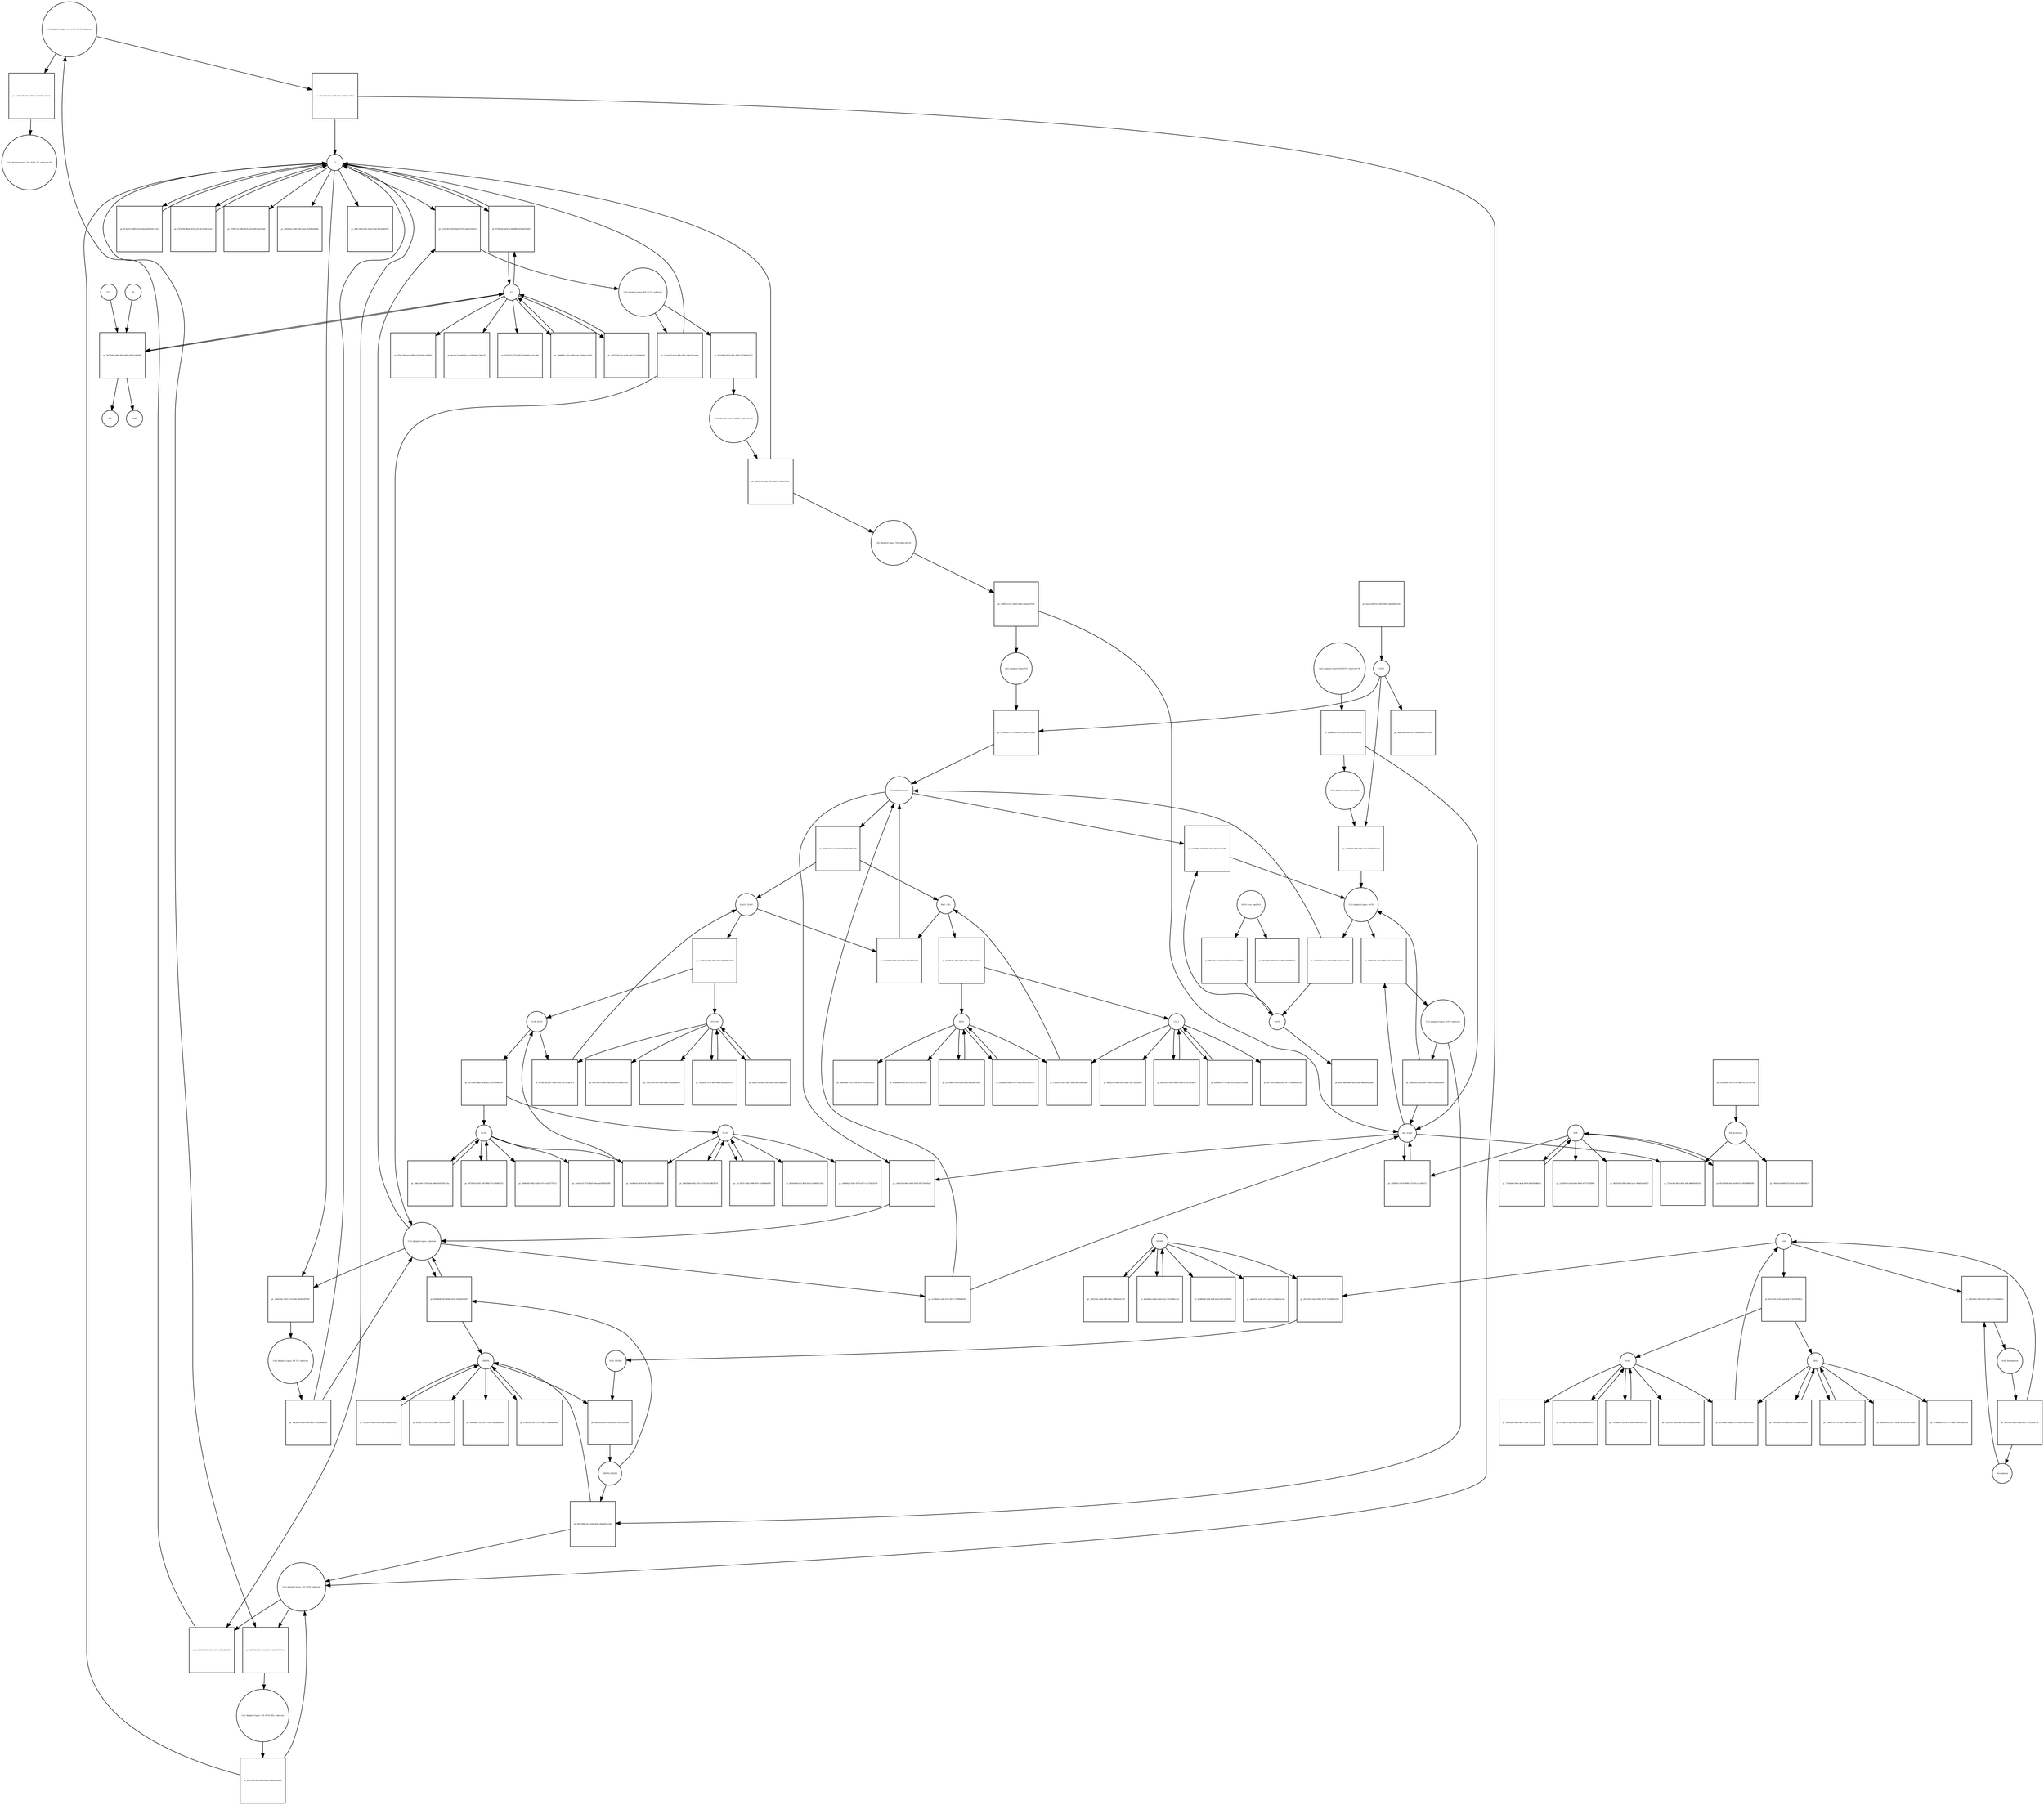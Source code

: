 strict digraph  {
"Cul2 ubiquitin ligase_N8_Orf10_E2-Ub_substrate" [annotation="urn_miriam_ncbiprotein_BCD58762|urn_miriam_hgnc.symbol_UBE2|urn_miriam_hgnc.symbol_ZYG11B|urn_miriam_hgnc.symbol_ELOB|urn_miriam_hgnc.symbol_ELOC|urn_miriam_hgnc.symbol_RBX1|urn_miriam_hgnc.symbol_CUL2|urn_miriam_hgnc.symbol_NEDD8", bipartite=0, cls=complex, fontsize=4, label="Cul2 ubiquitin ligase_N8_Orf10_E2-Ub_substrate", shape=circle];
"pr_4a031c09-555c-4ef8-9ec7-a9141aa56ada" [annotation="", bipartite=1, cls=process, fontsize=4, label="pr_4a031c09-555c-4ef8-9ec7-a9141aa56ada", shape=square];
"Cul2 ubiquitin ligase_N8_Orf10_E2_substrate-Ub" [annotation="urn_miriam_ncbiprotein_BCD58762|urn_miriam_hgnc.symbol_UBE2|urn_miriam_hgnc.symbol_ZYG11B|urn_miriam_hgnc.symbol_ELOB|urn_miriam_hgnc.symbol_ELOC|urn_miriam_hgnc.symbol_RBX1|urn_miriam_hgnc.symbol_CUL2|urn_miriam_hgnc.symbol_NEDD8", bipartite=0, cls=complex, fontsize=4, label="Cul2 ubiquitin ligase_N8_Orf10_E2_substrate-Ub", shape=circle];
"Cul2 ubiquitin ligase_N8_E2-Ub_substrate" [annotation="urn_miriam_hgnc.symbol_ZYG11B|urn_miriam_hgnc.symbol_RBX1|urn_miriam_hgnc.symbol_ELOB|urn_miriam_hgnc.symbol_ELOC|urn_miriam_hgnc.symbol_CUL2|urn_miriam_hgnc.symbol_NEDD8|urn_miriam_hgnc.symbol_UBE2", bipartite=0, cls=complex, fontsize=4, label="Cul2 ubiquitin ligase_N8_E2-Ub_substrate", shape=circle];
"pr_06226986-8519-4b2c-8907-477d8be65761" [annotation="", bipartite=1, cls=process, fontsize=4, label="pr_06226986-8519-4b2c-8907-477d8be65761", shape=square];
"Cul2 ubiquitin ligase_N8_E2_substrate-Ub" [annotation="urn_miriam_hgnc.symbol_ZYG11B|urn_miriam_hgnc.symbol_UBE2|urn_miriam_hgnc.symbol_ELOB|urn_miriam_hgnc.symbol_ELOC|urn_miriam_hgnc.symbol_RBX1|urn_miriam_hgnc.symbol_CUL2|urn_miriam_hgnc.symbol_NEDD8", bipartite=0, cls=complex, fontsize=4, label="Cul2 ubiquitin ligase_N8_E2_substrate-Ub", shape=circle];
E2 [annotation="urn_miriam_hgnc.symbol_UBE2", bipartite=0, cls=macromolecule, fontsize=4, label=E2, shape=circle];
"pr_974f0a46-6e58-4c94-8880-183b4a034963" [annotation="", bipartite=1, cls=process, fontsize=4, label="pr_974f0a46-6e58-4c94-8880-183b4a034963", shape=square];
E1 [annotation="urn_miriam_hgnc.symbol_UBA", bipartite=0, cls=macromolecule, fontsize=4, label=E1, shape=circle];
"pr_78773d0e-0b85-4096-8f0c-95b02a58356b" [annotation="", bipartite=1, cls=process, fontsize=4, label="pr_78773d0e-0b85-4096-8f0c-95b02a58356b", shape=square];
Ub [annotation="", bipartite=0, cls="simple chemical", fontsize=4, label=Ub, shape=circle];
ATP [annotation="", bipartite=0, cls="simple chemical", fontsize=4, label=ATP, shape=circle];
AMP [annotation="", bipartite=0, cls="simple chemical", fontsize=4, label=AMP, shape=circle];
PPi [annotation="", bipartite=0, cls="simple chemical", fontsize=4, label=PPi, shape=circle];
"Cul2 ubiquitin ligase_substrate" [annotation="urn_miriam_hgnc.symbol_ZYg11B|urn_miriam_hgnc.symbol_ELOB|urn_miriam_hgnc.symbol_ELOC|urn_miriam_hgnc.symbol_RBX1|urn_miriam_hgnc.symbol_CUL2|urn_miriam_hgnc.symbol_NEDD8", bipartite=0, cls=complex, fontsize=4, label="Cul2 ubiquitin ligase_substrate", shape=circle];
"pr_fcd55261-59d1-49a8-8763-adaf4130e410" [annotation="", bipartite=1, cls=process, fontsize=4, label="pr_fcd55261-59d1-49a8-8763-adaf4130e410", shape=square];
"Cul2 ubiquitin ligase_N8_Orf10_substrate" [annotation="urn_miriam_ncbiprotein_BCD58762|urn_miriam_hgnc.symbol_ZYG11B|urn_miriam_hgnc.symbol_ELOB|urn_miriam_hgnc.symbol_ELOC|urn_miriam_hgnc.symbol_RBX1|urn_miriam_hgnc.symbol_CUL2|urn_miriam_hgnc.symbol_NEDD8", bipartite=0, cls=complex, fontsize=4, label="Cul2 ubiquitin ligase_N8_Orf10_substrate", shape=circle];
"pr_5eaf5965-a99d-4b0c-a87c-a96bbdf03b76" [annotation="", bipartite=1, cls=process, fontsize=4, label="pr_5eaf5965-a99d-4b0c-a87c-a96bbdf03b76", shape=square];
ZYG11B [annotation="urn_miriam_hgnc_HGNC%3A25820", bipartite=0, cls=macromolecule, fontsize=4, label=ZYG11B, shape=circle];
"pr_ca22b54f-87df-46f3-9a06-b2cea421ec07" [annotation="", bipartite=1, cls=process, fontsize=4, label="pr_ca22b54f-87df-46f3-9a06-b2cea421ec07", shape=square];
UBE2M [annotation="urn_miriam_hgnc_HGNC%3A12491", bipartite=0, cls=macromolecule, fontsize=4, label=UBE2M, shape=circle];
"pr_c34b5509-4e73-4701-aac7-390df68d999b" [annotation="", bipartite=1, cls=process, fontsize=4, label="pr_c34b5509-4e73-4701-aac7-390df68d999b", shape=square];
UBA3 [annotation="urn_miriam_hgnc_HGNC%3A12470", bipartite=0, cls=macromolecule, fontsize=4, label=UBA3, shape=circle];
"pr_7ed41009-1e93-4a45-b178-c66e78900a6f" [annotation="", bipartite=1, cls=process, fontsize=4, label="pr_7ed41009-1e93-4a45-b178-c66e78900a6f", shape=square];
RBX1 [annotation="urn_miriam_hgnc_HGNC%3A9928", bipartite=0, cls=macromolecule, fontsize=4, label=RBX1, shape=circle];
"pr_e2159863-5ccb-42b4-9a1a-bea396719f82" [annotation="", bipartite=1, cls=process, fontsize=4, label="pr_e2159863-5ccb-42b4-9a1a-bea396719f82", shape=square];
"Orf10 (+)ss sgmRNA" [annotation=urn_miriam_ncbiprotein_BCD58762, bipartite=0, cls="nucleic acid feature", fontsize=4, label="Orf10 (+)ss sgmRNA", shape=circle];
"pr_d96ad2ba-5a00-43e8-8720-4eddc45af84d" [annotation="", bipartite=1, cls=process, fontsize=4, label="pr_d96ad2ba-5a00-43e8-8720-4eddc45af84d", shape=square];
Orf10 [annotation=urn_miriam_ncbiprotein_BCD58762, bipartite=0, cls=macromolecule, fontsize=4, label=Orf10, shape=circle];
NEDD8 [annotation="urn_miriam_hgnc_HGNC%3A7732", bipartite=0, cls=macromolecule, fontsize=4, label=NEDD8, shape=circle];
"pr_7492233e-cdeb-49ff-834a-328006eb1716" [annotation="", bipartite=1, cls=process, fontsize=4, label="pr_7492233e-cdeb-49ff-834a-328006eb1716", shape=square];
NAE1 [annotation="urn_miriam_hgnc_HGNC%3A621", bipartite=0, cls=macromolecule, fontsize=4, label=NAE1, shape=circle];
"pr_a798b158-22db-4a26-91eb-b8df60ff1617" [annotation="", bipartite=1, cls=process, fontsize=4, label="pr_a798b158-22db-4a26-91eb-b8df60ff1617", shape=square];
ELOC [annotation="urn_miriam_hgnc_HGNC%3A11617", bipartite=0, cls=macromolecule, fontsize=4, label=ELOC, shape=circle];
"pr_b0b200dd-66d2-435c-a27d-75e1e8635374" [annotation="", bipartite=1, cls=process, fontsize=4, label="pr_b0b200dd-66d2-435c-a27d-75e1e8635374", shape=square];
ELOB [annotation="urn_miriam_hgnc_HGNC%3A11619", bipartite=0, cls=macromolecule, fontsize=4, label=ELOB, shape=circle];
"pr_64be1146-5743-4c9a-9d8e-201f169c3f5a" [annotation="", bipartite=1, cls=process, fontsize=4, label="pr_64be1146-5743-4c9a-9d8e-201f169c3f5a", shape=square];
"pr_8c3e831c-d865-41e4-bdea-b65e5dccc1e5" [annotation="", bipartite=1, cls=process, fontsize=4, label="pr_8c3e831c-d865-41e4-bdea-b65e5dccc1e5", shape=square];
"pr_848686f1-ad5a-43f8-be9c-87ddebc7db10" [annotation="", bipartite=1, cls=process, fontsize=4, label="pr_848686f1-ad5a-43f8-be9c-87ddebc7db10", shape=square];
DUB [annotation="urn_miriam_hgnc.symbol_DUB", bipartite=0, cls=macromolecule, fontsize=4, label=DUB, shape=circle];
"pr_95c6d50d-cb04-4a96-b174-893888ff0581" [annotation="", bipartite=1, cls=process, fontsize=4, label="pr_95c6d50d-cb04-4a96-b174-893888ff0581", shape=square];
CUL2 [annotation="urn_miriam_hgnc_HGNC%3A2552", bipartite=0, cls=macromolecule, fontsize=4, label=CUL2, shape=circle];
"pr_b09cb216-0a05-46b9-92a8-d724378cd0cd" [annotation="", bipartite=1, cls=process, fontsize=4, label="pr_b09cb216-0a05-46b9-92a8-d724378cd0cd", shape=square];
"pr_5dfa2783-49aa-49cf-aae6-09a718adb468" [annotation="", bipartite=1, cls=process, fontsize=4, label="pr_5dfa2783-49aa-49cf-aae6-09a718adb468", shape=square];
"pr_f3432979-6db9-41d0-ab3f-6b95b070023f" [annotation="", bipartite=1, cls=process, fontsize=4, label="pr_f3432979-6db9-41d0-ab3f-6b95b070023f", shape=square];
"pr_109e7f78-f17a-4247-968a-b7ee66671c76" [annotation="", bipartite=1, cls=process, fontsize=4, label="pr_109e7f78-f17a-4247-968a-b7ee66671c76", shape=square];
"pr_d316d548-ad60-47e1-b1ea-08d7fc8d3139" [annotation="", bipartite=1, cls=process, fontsize=4, label="pr_d316d548-ad60-47e1-b1ea-08d7fc8d3139", shape=square];
"pr_60e49e1a-ba6b-432d-ba32-1d7a5d6acc23" [annotation="", bipartite=1, cls=process, fontsize=4, label="pr_60e49e1a-ba6b-432d-ba32-1d7a5d6acc23", shape=square];
"pr_7c098dcf-c92d-4c9e-846f-866093f41c62" [annotation="", bipartite=1, cls=process, fontsize=4, label="pr_7c098dcf-c92d-4c9e-846f-866093f41c62", shape=square];
"pr_4cc7b231-2db5-4986-907e-4c0f006a07ff" [annotation="", bipartite=1, cls=process, fontsize=4, label="pr_4cc7b231-2db5-4986-907e-4c0f006a07ff", shape=square];
"pr_04729014-b5d1-4507-86b7-71c950481155" [annotation="", bipartite=1, cls=process, fontsize=4, label="pr_04729014-b5d1-4507-86b7-71c950481155", shape=square];
"pr_e7f2b540-d8a9-4431-a25b-dc16d3fc4ceb" [annotation="", bipartite=1, cls=process, fontsize=4, label="pr_e7f2b540-d8a9-4431-a25b-dc16d3fc4ceb", shape=square];
"pr_a1f57030-f7aa-4538-aa91-af1a0854033e" [annotation="", bipartite=1, cls=process, fontsize=4, label="pr_a1f57030-f7aa-4538-aa91-af1a0854033e", shape=square];
"pr_7764a9e6-56ea-4e3b-8c76-fde61b8d842d" [annotation="", bipartite=1, cls=process, fontsize=4, label="pr_7764a9e6-56ea-4e3b-8c76-fde61b8d842d", shape=square];
"pr_a0b3efeb-f716-4a6f-a528-8035c9126ba6" [annotation="", bipartite=1, cls=process, fontsize=4, label="pr_a0b3efeb-f716-4a6f-a528-8035c9126ba6", shape=square];
"pr_3aa1c439-f3c8-4835-8929-2bb2fd43a556" [annotation="", bipartite=1, cls=process, fontsize=4, label="pr_3aa1c439-f3c8-4835-8929-2bb2fd43a556", shape=square];
CSN5 [annotation="", bipartite=0, cls=complex, fontsize=4, label=CSN5, shape=circle];
"pr_1359d094-1347-4741-9b60-d1312f75970d" [annotation="", bipartite=1, cls=process, fontsize=4, label="pr_1359d094-1347-4741-9b60-d1312f75970d", shape=square];
"26S-proteasom" [annotation="urn_miriam_obo.go_GO%3A0000502", bipartite=0, cls=complex, fontsize=4, label="26S-proteasom", shape=circle];
NAE_Pevonedistat [annotation="urn_miriam_obo.chebi_CHEBI%3A145535|urn_miriam_hgnc.symbol_NAE1|urn_miriam_hgnc.symbol_UBA3", bipartite=0, cls=complex, fontsize=4, label=NAE_Pevonedistat, shape=circle];
"pr_459358f3-dd31-47ad-b9e1-7b155ff28734" [annotation="", bipartite=1, cls=process, fontsize=4, label="pr_459358f3-dd31-47ad-b9e1-7b155ff28734", shape=square];
Pevonedistat [annotation="urn_miriam_obo.chebi_CHEBI%3A145535", bipartite=0, cls="simple chemical", fontsize=4, label=Pevonedistat, shape=circle];
NAE [annotation="urn_miriam_hgnc.symbol_NAE1|urn_miriam_hgnc.symbol_UBA3", bipartite=0, cls=complex, fontsize=4, label=NAE, shape=circle];
"pr_2b12fe26-e528-4afd-beff-474193978012" [annotation="", bipartite=1, cls=process, fontsize=4, label="pr_2b12fe26-e528-4afd-beff-474193978012", shape=square];
ELOB_ELOC [annotation="urn_miriam_hgnc.symbol_ELOB|urn_miriam_hgnc.symbol_ELOC", bipartite=0, cls=complex, fontsize=4, label=ELOB_ELOC, shape=circle];
"pr_7b7219e3-dba5-4fba-aec3-41679944a03f" [annotation="", bipartite=1, cls=process, fontsize=4, label="pr_7b7219e3-dba5-4fba-aec3-41679944a03f", shape=square];
Zyg11B_EloBC [annotation="urn_miriam_hgnc.symbol_ZYG11B|urn_miriam_hgnc.symbol_ELOB|urn_miriam_hgnc.symbol_ELOC", bipartite=0, cls=complex, fontsize=4, label=Zyg11B_EloBC, shape=circle];
"pr_cab4b27f-f0b3-4f8c-8162-f813808ed178" [annotation="", bipartite=1, cls=process, fontsize=4, label="pr_cab4b27f-f0b3-4f8c-8162-f813808ed178", shape=square];
"Cul2 ubiquitin ligase_N8_substrate-Ub" [annotation="urn_miriam_hgnc.symbol_ZYG11B|urn_miriam_hgnc.symbol_ELOB|urn_miriam_hgnc.symbol_ELOC|urn_miriam_hgnc.symbol_RBX1|urn_miriam_hgnc.symbol_CUL2|urn_miriam_hgnc.symbol_NEDD8", bipartite=0, cls=complex, fontsize=4, label="Cul2 ubiquitin ligase_N8_substrate-Ub", shape=circle];
"pr_9fdff5ce-fc13-46ab-95bb-ca4aeb1ef7c8" [annotation="", bipartite=1, cls=process, fontsize=4, label="pr_9fdff5ce-fc13-46ab-95bb-ca4aeb1ef7c8", shape=square];
"Cul2 ubiquitin ligase_N8" [annotation="urn_miriam_hgnc.symbol_ZYG11B|urn_miriam_hgnc.symbol_ELOB|urn_miriam_hgnc.symbol_ELOC|urn_miriam_hgnc.symbol_RBX1|urn_miriam_hgnc.symbol_CUL2|urn_miriam_hgnc.symbol_NEDD8", bipartite=0, cls=complex, fontsize=4, label="Cul2 ubiquitin ligase_N8", shape=circle];
ubit_traget [annotation="", bipartite=0, cls=macromolecule, fontsize=4, label=ubit_traget, shape=circle];
"pr_e11db40b-a300-470c-b072-3780f8d06302" [annotation="", bipartite=1, cls=process, fontsize=4, label="pr_e11db40b-a300-470c-b072-3780f8d06302", shape=square];
"Cul2 ubiquitin ligase" [annotation="urn_miriam_hgnc.symbol_RBX1|urn_miriam_hgnc.symbol_CUL2|urn_miriam_hgnc.symbol_ZYG11B|urn_miriam_hgnc.symbol_ELOB|urn_miriam_hgnc.symbol_ELOC", bipartite=0, cls=complex, fontsize=4, label="Cul2 ubiquitin ligase", shape=circle];
"Cul2 ubiquitin ligase_N8_Orf10_substrate-Ub" [annotation="urn_miriam_ncbiprotein_BCD58762|urn_miriam_hgnc.symbol_ZYG11B|urn_miriam_hgnc.symbol_ELOB|urn_miriam_hgnc.symbol_ELOC|urn_miriam_hgnc.symbol_RBX1|urn_miriam_hgnc.symbol_CUL2|urn_miriam_hgnc.symbol_NEDD8", bipartite=0, cls=complex, fontsize=4, label="Cul2 ubiquitin ligase_N8_Orf10_substrate-Ub", shape=circle];
"pr_2adb8a33-f519-422b-8c06-8fbf3b904f36" [annotation="", bipartite=1, cls=process, fontsize=4, label="pr_2adb8a33-f519-422b-8c06-8fbf3b904f36", shape=square];
"Cul2 ubiquitin ligase_N8_Orf10" [annotation="urn_miriam_hgnc.symbol_ZYG11B|urn_miriam_hgnc.symbol_ELOB|urn_miriam_hgnc.symbol_ELOC|urn_miriam_hgnc.symbol_RBX1|urn_miriam_hgnc.symbol_CUL2|urn_miriam_hgnc.symbol_NEDD8|urn_miriam_ncbiprotein_BCD58762", bipartite=0, cls=complex, fontsize=4, label="Cul2 ubiquitin ligase_N8_Orf10", shape=circle];
"Cul2 ubiquitin ligase_Orf10_substrate" [annotation="urn_miriam_ncbiprotein_BCD58762|urn_miriam_hgnc.symbol_ZYg11B|urn_miriam_hgnc.symbol_ELOB|urn_miriam_hgnc.symbol_ELOC|urn_miriam_hgnc.symbol_RBX1|urn_miriam_hgnc.symbol_CUL2", bipartite=0, cls=complex, fontsize=4, label="Cul2 ubiquitin ligase_Orf10_substrate", shape=circle];
"pr_b46ae502-b420-4907-b9fe-7f369262ab59" [annotation="", bipartite=1, cls=process, fontsize=4, label="pr_b46ae502-b420-4907-b9fe-7f369262ab59", shape=square];
"Cul2 ubiquitin ligase_Orf10" [annotation="urn_miriam_ncbiprotein_BCD58762|urn_miriam_hgnc.symbol_ZYG11B|urn_miriam_hgnc.symbol_ELOB|urn_miriam_hgnc.symbol_ELOC|urn_miriam_hgnc.symbol_RBX1|urn_miriam_hgnc.symbol_CUL2", bipartite=0, cls=complex, fontsize=4, label="Cul2 ubiquitin ligase_Orf10", shape=circle];
"pr_7493f444-bf78-4792-a6b7-441f38e72c5d" [annotation="", bipartite=1, cls=process, fontsize=4, label="pr_7493f444-bf78-4792-a6b7-441f38e72c5d", shape=square];
"pr_1c567219-33c2-4165-9638-5be431ec5c58" [annotation="", bipartite=1, cls=process, fontsize=4, label="pr_1c567219-33c2-4165-9638-5be431ec5c58", shape=square];
"pr_95140821-c772-4e98-bcff-24447e733fa2" [annotation="", bipartite=1, cls=process, fontsize=4, label="pr_95140821-c772-4e98-bcff-24447e733fa2", shape=square];
"pr_20e85175-cc2a-414c-9cbf-f0fa089eda5f" [annotation="", bipartite=1, cls=process, fontsize=4, label="pr_20e85175-cc2a-414c-9cbf-f0fa089eda5f", shape=square];
Rbx1_Cul2 [annotation="urn_miriam_hgnc.symbol_RBX1|urn_miriam_hgnc.symbol_CUL2", bipartite=0, cls=complex, fontsize=4, label=Rbx1_Cul2, shape=circle];
"pr_bbbb2036-0ddb-48f3-8dd6-07a84a122efe" [annotation="", bipartite=1, cls=process, fontsize=4, label="pr_bbbb2036-0ddb-48f3-8dd6-07a84a122efe", shape=square];
"Cul2 ubiquitin ligase_N8_E2_substrate" [annotation="urn_miriam_hgnc.symbol_ZYG11B|urn_miriam_hgnc.symbol_ELOB|urn_miriam_hgnc.symbol_ELOC|urn_miriam_hgnc.symbol_RBX1|urn_miriam_hgnc.symbol_CUL2|urn_miriam_hgnc.symbol_NEDD8", bipartite=0, cls=complex, fontsize=4, label="Cul2 ubiquitin ligase_N8_E2_substrate", shape=circle];
"pr_2d62ffe0-a42b-4144-bc92-3018c9a4ed54" [annotation="", bipartite=1, cls=process, fontsize=4, label="pr_2d62ffe0-a42b-4144-bc92-3018c9a4ed54", shape=square];
"Cul2 ubiquitin ligase_N8_Orf10_0E2_substrate" [annotation="urn_miriam_ncbiprotein_BCD58762|urn_miriam_hgnc.symbol_ZYG11B|urn_miriam_hgnc.symbol_ELOB|urn_miriam_hgnc.symbol_ELOC|urn_miriam_hgnc.symbol_RBX1|urn_miriam_hgnc.symbol_CUL2|urn_miriam_hgnc.symbol_NEDD8|urn_miriam_hgnc.symbol_UBE2", bipartite=0, cls=complex, fontsize=4, label="Cul2 ubiquitin ligase_N8_Orf10_0E2_substrate", shape=circle];
"pr_bf97815e-0fa4-4b1a-bb30-48b828018ed6" [annotation="", bipartite=1, cls=process, fontsize=4, label="pr_bf97815e-0fa4-4b1a-bb30-48b828018ed6", shape=square];
"pr_01539c8a-a8b2-4428-afbb-ce665e5b4212" [annotation="", bipartite=1, cls=process, fontsize=4, label="pr_01539c8a-a8b2-4428-afbb-ce665e5b4212", shape=square];
"pr_4d506d11-6b79-4899-a721-91ccdc385e12" [annotation="", bipartite=1, cls=process, fontsize=4, label="pr_4d506d11-6b79-4899-a721-91ccdc385e12", shape=square];
"pr_13aefe73-dcb3-4b6e-852c-03be715cb9fa" [annotation="", bipartite=1, cls=process, fontsize=4, label="pr_13aefe73-dcb3-4b6e-852c-03be715cb9fa", shape=square];
"pr_a04a5e67-1ade-47df-ad0a-55d342ae77a1" [annotation="", bipartite=1, cls=process, fontsize=4, label="pr_a04a5e67-1ade-47df-ad0a-55d342ae77a1", shape=square];
"pr_275ea3f4-44c8-465f-af6f-d6b9d5d1915a" [annotation="", bipartite=1, cls=process, fontsize=4, label="pr_275ea3f4-44c8-465f-af6f-d6b9d5d1915a", shape=square];
"pr_61d790c0-5aab-464a-8439-6cc3e8657c40" [annotation="", bipartite=1, cls=process, fontsize=4, label="pr_61d790c0-5aab-464a-8439-6cc3e8657c40", shape=square];
"pr_cca1c630-f6e5-480f-bfbb-cdd20d449f13" [annotation="", bipartite=1, cls=process, fontsize=4, label="pr_cca1c630-f6e5-480f-bfbb-cdd20d449f13", shape=square];
"pr_8622fc72-e214-411a-bde7-cddf51c8e941" [annotation="", bipartite=1, cls=process, fontsize=4, label="pr_8622fc72-e214-411a-bde7-cddf51c8e941", shape=square];
"pr_58efddb8-1532-4971-9598-3eed8a4d49a3" [annotation="", bipartite=1, cls=process, fontsize=4, label="pr_58efddb8-1532-4971-9598-3eed8a4d49a3", shape=square];
"pr_90a87385-6c3f-4768-bc7b-c6ce261399ab" [annotation="", bipartite=1, cls=process, fontsize=4, label="pr_90a87385-6c3f-4768-bc7b-c6ce261399ab", shape=square];
"pr_07dbb480-ef1f-4773-9bac-694cea68263f" [annotation="", bipartite=1, cls=process, fontsize=4, label="pr_07dbb480-ef1f-4773-9bac-694cea68263f", shape=square];
"pr_26be166e-b762-4f9e-af16-91f386163019" [annotation="", bipartite=1, cls=process, fontsize=4, label="pr_26be166e-b762-4f9e-af16-91f386163019", shape=square];
"pr_cc8d4c98-d5f9-4372-9c23-0167acf9f29e" [annotation="", bipartite=1, cls=process, fontsize=4, label="pr_cc8d4c98-d5f9-4372-9c23-0167acf9f29e", shape=square];
"pr_f05a0660-2f08-4543-ad8b-1f35f8fb6f22" [annotation="", bipartite=1, cls=process, fontsize=4, label="pr_f05a0660-2f08-4543-ad8b-1f35f8fb6f22", shape=square];
"pr_d6167b99-d446-4963-95af-8d0b3e4245ba" [annotation="", bipartite=1, cls=process, fontsize=4, label="pr_d6167b99-d446-4963-95af-8d0b3e4245ba", shape=square];
"pr_be989a09-36bf-46ff-bc2d-d0472e7f6905" [annotation="", bipartite=1, cls=process, fontsize=4, label="pr_be989a09-36bf-46ff-bc2d-d0472e7f6905", shape=square];
"pr_adafe291-a28e-474c-ab7f-e1144a56a1dd" [annotation="", bipartite=1, cls=process, fontsize=4, label="pr_adafe291-a28e-474c-ab7f-e1144a56a1dd", shape=square];
"pr_c2d13547-3a90-4647-aa19-d1b0dd306b8f" [annotation="", bipartite=1, cls=process, fontsize=4, label="pr_c2d13547-3a90-4647-aa19-d1b0dd306b8f", shape=square];
"pr_8c902b09-0d80-4a67-99ed-795e330cf18b" [annotation="", bipartite=1, cls=process, fontsize=4, label="pr_8c902b09-0d80-4a67-99ed-795e330cf18b", shape=square];
"pr_8e1fab69-b112-46af-8ca5-3a1800f1c926" [annotation="", bipartite=1, cls=process, fontsize=4, label="pr_8e1fab69-b112-46af-8ca5-3a1800f1c926", shape=square];
"pr_a6546421-d38e-4779-a017-cac7cb825c99" [annotation="", bipartite=1, cls=process, fontsize=4, label="pr_a6546421-d38e-4779-a017-cac7cb825c99", shape=square];
"pr_e8d4e92f-d8b5-4b58-ac07-ae7be277f2c2" [annotation="", bipartite=1, cls=process, fontsize=4, label="pr_e8d4e92f-d8b5-4b58-ac07-ae7be277f2c2", shape=square];
"pr_eea012cd-5733-4b05-84ea-ad35bbf2c588" [annotation="", bipartite=1, cls=process, fontsize=4, label="pr_eea012cd-5733-4b05-84ea-ad35bbf2c588", shape=square];
"pr_51f68714-c06b-4b18-ad1e-00f51ad1d044" [annotation="", bipartite=1, cls=process, fontsize=4, label="pr_51f68714-c06b-4b18-ad1e-00f51ad1d044", shape=square];
"pr_2dfa020a-2598-4df4-baa6-2b594feb848b" [annotation="", bipartite=1, cls=process, fontsize=4, label="pr_2dfa020a-2598-4df4-baa6-2b594feb848b", shape=square];
"pr_3792c79d-bae5-48f0-a338-8168c3ef7693" [annotation="", bipartite=1, cls=process, fontsize=4, label="pr_3792c79d-bae5-48f0-a338-8168c3ef7693", shape=square];
"pr_dac0ec7e-ed50-42e1-a195-b0ea174fcc62" [annotation="", bipartite=1, cls=process, fontsize=4, label="pr_dac0ec7e-ed50-42e1-a195-b0ea174fcc62", shape=square];
"pr_1a105039-e1bd-4dde-98e6-479715b3f948" [annotation="", bipartite=1, cls=process, fontsize=4, label="pr_1a105039-e1bd-4dde-98e6-479715b3f948", shape=square];
"pr_6b1052b3-b993-48bd-ac2c-906d3a5a8573" [annotation="", bipartite=1, cls=process, fontsize=4, label="pr_6b1052b3-b993-48bd-ac2c-906d3a5a8573", shape=square];
"pr_4977a5e5-d4a9-45d2-8c74-39b0ee00216d" [annotation="", bipartite=1, cls=process, fontsize=4, label="pr_4977a5e5-d4a9-45d2-8c74-39b0ee00216d", shape=square];
"pr_0bbb2214-460a-4e13-8abc-40e72a434a10" [annotation="", bipartite=1, cls=process, fontsize=4, label="pr_0bbb2214-460a-4e13-8abc-40e72a434a10", shape=square];
"pr_9ad6f3dd-ec8c-41f3-948f-bed4d57cc030" [annotation="", bipartite=1, cls=process, fontsize=4, label="pr_9ad6f3dd-ec8c-41f3-948f-bed4d57cc030", shape=square];
"pr_c60a41ed-5605-437c-b5e3-8c4729845013" [annotation="", bipartite=1, cls=process, fontsize=4, label="pr_c60a41ed-5605-437c-b5e3-8c4729845013", shape=square];
NAE_NEDD8 [annotation="urn_miriam_hgnc.symbol_NEDD8|urn_miriam_hgnc.symbol_NAE1|urn_miriam_hgnc.symbol_UBA3", bipartite=0, cls=complex, fontsize=4, label=NAE_NEDD8, shape=circle];
"pr_86b75a91-9fc5-4596-b282-91ffc6321fdb" [annotation="", bipartite=1, cls=process, fontsize=4, label="pr_86b75a91-9fc5-4596-b282-91ffc6321fdb", shape=square];
UBE2M_NEDD8 [annotation="urn_miriam_hgnc.symbol_UBE2M|urn_miriam_hgnc.symbol_NEDD8", bipartite=0, cls=complex, fontsize=4, label=UBE2M_NEDD8, shape=circle];
"pr_110c498a-5570-4f41-9228-4d2adc36a397" [annotation="", bipartite=1, cls=process, fontsize=4, label="pr_110c498a-5570-4f41-9228-4d2adc36a397", shape=square];
"pr_59c1202a-d2ab-490e-972d-7e250d87a29d" [annotation="", bipartite=1, cls=process, fontsize=4, label="pr_59c1202a-d2ab-490e-972d-7e250d87a29d", shape=square];
"pr_25810682-d7fb-4cb7-bb82-67cb38bd0e1e" [annotation="", bipartite=1, cls=process, fontsize=4, label="pr_25810682-d7fb-4cb7-bb82-67cb38bd0e1e", shape=square];
"pr_fa1994ea-76ba-437e-9364-076a0303c0a1" [annotation="", bipartite=1, cls=process, fontsize=4, label="pr_fa1994ea-76ba-437e-9364-076a0303c0a1", shape=square];
"pr_b714e7ae-b207-4ee8-9a5c-d1e7dcba7a75" [annotation="", bipartite=1, cls=process, fontsize=4, label="pr_b714e7ae-b207-4ee8-9a5c-d1e7dcba7a75", shape=square];
"pr_c5e40bc6-8454-4c0f-9892-6152b2f016d5" [annotation="", bipartite=1, cls=process, fontsize=4, label="pr_c5e40bc6-8454-4c0f-9892-6152b2f016d5", shape=square];
"pr_3f51f0b0-d268-4e29-8247-16852575ef18" [annotation="", bipartite=1, cls=process, fontsize=4, label="pr_3f51f0b0-d268-4e29-8247-16852575ef18", shape=square];
"pr_c94a52eb-80c8-4485-8592-f0d719e55b28" [annotation="", bipartite=1, cls=process, fontsize=4, label="pr_c94a52eb-80c8-4485-8592-f0d719e55b28", shape=square];
"pr_8548f6d6-f2f1-4084-a451-35dd9a818287" [annotation="", bipartite=1, cls=process, fontsize=4, label="pr_8548f6d6-f2f1-4084-a451-35dd9a818287", shape=square];
"pr_64305eb8-ada8-4999-a377-1151ffbc0ea0" [annotation="", bipartite=1, cls=process, fontsize=4, label="pr_64305eb8-ada8-4999-a377-1151ffbc0ea0", shape=square];
"pr_491739f4-23e7-4584-8ddb-09abf939c2b0" [annotation="", bipartite=1, cls=process, fontsize=4, label="pr_491739f4-23e7-4584-8ddb-09abf939c2b0", shape=square];
"pr_52d452de-1d18-47c0-b66e-6fb504097085" [annotation="", bipartite=1, cls=process, fontsize=4, label="pr_52d452de-1d18-47c0-b66e-6fb504097085", shape=square];
"pr_1b2c7bb0-53e3-4a8d-b3e7-23dedf7657e2" [annotation="", bipartite=1, cls=process, fontsize=4, label="pr_1b2c7bb0-53e3-4a8d-b3e7-23dedf7657e2", shape=square];
"pr_c38f5f54-5b37-4d2c-b068-0ecce64b3801" [annotation="", bipartite=1, cls=process, fontsize=4, label="pr_c38f5f54-5b37-4d2c-b068-0ecce64b3801", shape=square];
"pr_2d70311f-277d-4f07-9a69-9f5a8cd1c946" [annotation="", bipartite=1, cls=process, fontsize=4, label="pr_2d70311f-277d-4f07-9a69-9f5a8cd1c946", shape=square];
"pr_d06c19e4-630e-43bb-97a8-5fdc8c4d53fc" [annotation="", bipartite=1, cls=process, fontsize=4, label="pr_d06c19e4-630e-43bb-97a8-5fdc8c4d53fc", shape=square];
"Cul2 ubiquitin ligase_N8_Orf10_E2-Ub_substrate" -> "pr_4a031c09-555c-4ef8-9ec7-a9141aa56ada"  [annotation="", interaction_type=consumption];
"Cul2 ubiquitin ligase_N8_Orf10_E2-Ub_substrate" -> "pr_a04a5e67-1ade-47df-ad0a-55d342ae77a1"  [annotation="", interaction_type=consumption];
"pr_4a031c09-555c-4ef8-9ec7-a9141aa56ada" -> "Cul2 ubiquitin ligase_N8_Orf10_E2_substrate-Ub"  [annotation="", interaction_type=production];
"Cul2 ubiquitin ligase_N8_E2-Ub_substrate" -> "pr_06226986-8519-4b2c-8907-477d8be65761"  [annotation="", interaction_type=consumption];
"Cul2 ubiquitin ligase_N8_E2-Ub_substrate" -> "pr_13aefe73-dcb3-4b6e-852c-03be715cb9fa"  [annotation="", interaction_type=consumption];
"pr_06226986-8519-4b2c-8907-477d8be65761" -> "Cul2 ubiquitin ligase_N8_E2_substrate-Ub"  [annotation="", interaction_type=production];
"Cul2 ubiquitin ligase_N8_E2_substrate-Ub" -> "pr_bbbb2036-0ddb-48f3-8dd6-07a84a122efe"  [annotation="", interaction_type=consumption];
E2 -> "pr_974f0a46-6e58-4c94-8880-183b4a034963"  [annotation="", interaction_type=consumption];
E2 -> "pr_fcd55261-59d1-49a8-8763-adaf4130e410"  [annotation="", interaction_type=consumption];
E2 -> "pr_5eaf5965-a99d-4b0c-a87c-a96bbdf03b76"  [annotation="", interaction_type=consumption];
E2 -> "pr_8c3e831c-d865-41e4-bdea-b65e5dccc1e5"  [annotation="", interaction_type=consumption];
E2 -> "pr_e7f2b540-d8a9-4431-a25b-dc16d3fc4ceb"  [annotation="", interaction_type=consumption];
E2 -> "pr_51f68714-c06b-4b18-ad1e-00f51ad1d044"  [annotation="", interaction_type=consumption];
E2 -> "pr_2dfa020a-2598-4df4-baa6-2b594feb848b"  [annotation="", interaction_type=consumption];
E2 -> "pr_52d452de-1d18-47c0-b66e-6fb504097085"  [annotation="", interaction_type=consumption];
E2 -> "pr_1b2c7bb0-53e3-4a8d-b3e7-23dedf7657e2"  [annotation="", interaction_type=consumption];
E2 -> "pr_d06c19e4-630e-43bb-97a8-5fdc8c4d53fc"  [annotation="", interaction_type=consumption];
"pr_974f0a46-6e58-4c94-8880-183b4a034963" -> E2  [annotation="", interaction_type=production];
"pr_974f0a46-6e58-4c94-8880-183b4a034963" -> E1  [annotation="", interaction_type=production];
E1 -> "pr_974f0a46-6e58-4c94-8880-183b4a034963"  [annotation="", interaction_type=consumption];
E1 -> "pr_78773d0e-0b85-4096-8f0c-95b02a58356b"  [annotation="", interaction_type=consumption];
E1 -> "pr_848686f1-ad5a-43f8-be9c-87ddebc7db10"  [annotation="", interaction_type=consumption];
E1 -> "pr_a1f57030-f7aa-4538-aa91-af1a0854033e"  [annotation="", interaction_type=consumption];
E1 -> "pr_3792c79d-bae5-48f0-a338-8168c3ef7693"  [annotation="", interaction_type=consumption];
E1 -> "pr_dac0ec7e-ed50-42e1-a195-b0ea174fcc62"  [annotation="", interaction_type=consumption];
E1 -> "pr_2d70311f-277d-4f07-9a69-9f5a8cd1c946"  [annotation="", interaction_type=consumption];
"pr_78773d0e-0b85-4096-8f0c-95b02a58356b" -> E1  [annotation="", interaction_type=production];
"pr_78773d0e-0b85-4096-8f0c-95b02a58356b" -> AMP  [annotation="", interaction_type=production];
"pr_78773d0e-0b85-4096-8f0c-95b02a58356b" -> PPi  [annotation="", interaction_type=production];
Ub -> "pr_78773d0e-0b85-4096-8f0c-95b02a58356b"  [annotation="", interaction_type=consumption];
ATP -> "pr_78773d0e-0b85-4096-8f0c-95b02a58356b"  [annotation="", interaction_type=consumption];
"Cul2 ubiquitin ligase_substrate" -> "pr_fcd55261-59d1-49a8-8763-adaf4130e410"  [annotation="", interaction_type=consumption];
"Cul2 ubiquitin ligase_substrate" -> "pr_e11db40b-a300-470c-b072-3780f8d06302"  [annotation="", interaction_type=consumption];
"Cul2 ubiquitin ligase_substrate" -> "pr_8548f6d6-f2f1-4084-a451-35dd9a818287"  [annotation="", interaction_type=consumption];
"Cul2 ubiquitin ligase_substrate" -> "pr_52d452de-1d18-47c0-b66e-6fb504097085"  [annotation="", interaction_type=consumption];
"pr_fcd55261-59d1-49a8-8763-adaf4130e410" -> "Cul2 ubiquitin ligase_N8_E2-Ub_substrate"  [annotation="", interaction_type=production];
"Cul2 ubiquitin ligase_N8_Orf10_substrate" -> "pr_5eaf5965-a99d-4b0c-a87c-a96bbdf03b76"  [annotation="", interaction_type=consumption];
"Cul2 ubiquitin ligase_N8_Orf10_substrate" -> "pr_1b2c7bb0-53e3-4a8d-b3e7-23dedf7657e2"  [annotation="", interaction_type=consumption];
"pr_5eaf5965-a99d-4b0c-a87c-a96bbdf03b76" -> "Cul2 ubiquitin ligase_N8_Orf10_E2-Ub_substrate"  [annotation="", interaction_type=production];
ZYG11B -> "pr_ca22b54f-87df-46f3-9a06-b2cea421ec07"  [annotation="", interaction_type=consumption];
ZYG11B -> "pr_5dfa2783-49aa-49cf-aae6-09a718adb468"  [annotation="", interaction_type=consumption];
ZYG11B -> "pr_61d790c0-5aab-464a-8439-6cc3e8657c40"  [annotation="", interaction_type=consumption];
ZYG11B -> "pr_cca1c630-f6e5-480f-bfbb-cdd20d449f13"  [annotation="", interaction_type=consumption];
ZYG11B -> "pr_b714e7ae-b207-4ee8-9a5c-d1e7dcba7a75"  [annotation="", interaction_type=consumption];
"pr_ca22b54f-87df-46f3-9a06-b2cea421ec07" -> ZYG11B  [annotation="", interaction_type=production];
UBE2M -> "pr_c34b5509-4e73-4701-aac7-390df68d999b"  [annotation="", interaction_type=consumption];
UBE2M -> "pr_f3432979-6db9-41d0-ab3f-6b95b070023f"  [annotation="", interaction_type=consumption];
UBE2M -> "pr_8622fc72-e214-411a-bde7-cddf51c8e941"  [annotation="", interaction_type=consumption];
UBE2M -> "pr_58efddb8-1532-4971-9598-3eed8a4d49a3"  [annotation="", interaction_type=consumption];
UBE2M -> "pr_86b75a91-9fc5-4596-b282-91ffc6321fdb"  [annotation="", interaction_type=consumption];
"pr_c34b5509-4e73-4701-aac7-390df68d999b" -> UBE2M  [annotation="", interaction_type=production];
UBA3 -> "pr_7ed41009-1e93-4a45-b178-c66e78900a6f"  [annotation="", interaction_type=consumption];
UBA3 -> "pr_109e7f78-f17a-4247-968a-b7ee66671c76"  [annotation="", interaction_type=consumption];
UBA3 -> "pr_90a87385-6c3f-4768-bc7b-c6ce261399ab"  [annotation="", interaction_type=consumption];
UBA3 -> "pr_07dbb480-ef1f-4773-9bac-694cea68263f"  [annotation="", interaction_type=consumption];
UBA3 -> "pr_fa1994ea-76ba-437e-9364-076a0303c0a1"  [annotation="", interaction_type=consumption];
"pr_7ed41009-1e93-4a45-b178-c66e78900a6f" -> UBA3  [annotation="", interaction_type=production];
RBX1 -> "pr_e2159863-5ccb-42b4-9a1a-bea396719f82"  [annotation="", interaction_type=consumption];
RBX1 -> "pr_d316d548-ad60-47e1-b1ea-08d7fc8d3139"  [annotation="", interaction_type=consumption];
RBX1 -> "pr_26be166e-b762-4f9e-af16-91f386163019"  [annotation="", interaction_type=consumption];
RBX1 -> "pr_cc8d4c98-d5f9-4372-9c23-0167acf9f29e"  [annotation="", interaction_type=consumption];
RBX1 -> "pr_c38f5f54-5b37-4d2c-b068-0ecce64b3801"  [annotation="", interaction_type=consumption];
"pr_e2159863-5ccb-42b4-9a1a-bea396719f82" -> RBX1  [annotation="", interaction_type=production];
"Orf10 (+)ss sgmRNA" -> "pr_d96ad2ba-5a00-43e8-8720-4eddc45af84d"  [annotation="", interaction_type=consumption];
"Orf10 (+)ss sgmRNA" -> "pr_f05a0660-2f08-4543-ad8b-1f35f8fb6f22"  [annotation="", interaction_type=consumption];
"pr_d96ad2ba-5a00-43e8-8720-4eddc45af84d" -> Orf10  [annotation="", interaction_type=production];
Orf10 -> "pr_d6167b99-d446-4963-95af-8d0b3e4245ba"  [annotation="", interaction_type=consumption];
Orf10 -> "pr_110c498a-5570-4f41-9228-4d2adc36a397"  [annotation="", interaction_type=consumption];
NEDD8 -> "pr_7492233e-cdeb-49ff-834a-328006eb1716"  [annotation="", interaction_type=consumption];
NEDD8 -> "pr_60e49e1a-ba6b-432d-ba32-1d7a5d6acc23"  [annotation="", interaction_type=consumption];
NEDD8 -> "pr_be989a09-36bf-46ff-bc2d-d0472e7f6905"  [annotation="", interaction_type=consumption];
NEDD8 -> "pr_adafe291-a28e-474c-ab7f-e1144a56a1dd"  [annotation="", interaction_type=consumption];
NEDD8 -> "pr_59c1202a-d2ab-490e-972d-7e250d87a29d"  [annotation="", interaction_type=consumption];
"pr_7492233e-cdeb-49ff-834a-328006eb1716" -> NEDD8  [annotation="", interaction_type=production];
NAE1 -> "pr_a798b158-22db-4a26-91eb-b8df60ff1617"  [annotation="", interaction_type=consumption];
NAE1 -> "pr_7c098dcf-c92d-4c9e-846f-866093f41c62"  [annotation="", interaction_type=consumption];
NAE1 -> "pr_c2d13547-3a90-4647-aa19-d1b0dd306b8f"  [annotation="", interaction_type=consumption];
NAE1 -> "pr_8c902b09-0d80-4a67-99ed-795e330cf18b"  [annotation="", interaction_type=consumption];
NAE1 -> "pr_fa1994ea-76ba-437e-9364-076a0303c0a1"  [annotation="", interaction_type=consumption];
"pr_a798b158-22db-4a26-91eb-b8df60ff1617" -> NAE1  [annotation="", interaction_type=production];
ELOC -> "pr_b0b200dd-66d2-435c-a27d-75e1e8635374"  [annotation="", interaction_type=consumption];
ELOC -> "pr_4cc7b231-2db5-4986-907e-4c0f006a07ff"  [annotation="", interaction_type=consumption];
ELOC -> "pr_8e1fab69-b112-46af-8ca5-3a1800f1c926"  [annotation="", interaction_type=consumption];
ELOC -> "pr_a6546421-d38e-4779-a017-cac7cb825c99"  [annotation="", interaction_type=consumption];
ELOC -> "pr_c5e40bc6-8454-4c0f-9892-6152b2f016d5"  [annotation="", interaction_type=consumption];
"pr_b0b200dd-66d2-435c-a27d-75e1e8635374" -> ELOC  [annotation="", interaction_type=production];
ELOB -> "pr_64be1146-5743-4c9a-9d8e-201f169c3f5a"  [annotation="", interaction_type=consumption];
ELOB -> "pr_04729014-b5d1-4507-86b7-71c950481155"  [annotation="", interaction_type=consumption];
ELOB -> "pr_e8d4e92f-d8b5-4b58-ac07-ae7be277f2c2"  [annotation="", interaction_type=consumption];
ELOB -> "pr_eea012cd-5733-4b05-84ea-ad35bbf2c588"  [annotation="", interaction_type=consumption];
ELOB -> "pr_c5e40bc6-8454-4c0f-9892-6152b2f016d5"  [annotation="", interaction_type=consumption];
"pr_64be1146-5743-4c9a-9d8e-201f169c3f5a" -> ELOB  [annotation="", interaction_type=production];
"pr_8c3e831c-d865-41e4-bdea-b65e5dccc1e5" -> E2  [annotation="", interaction_type=production];
"pr_848686f1-ad5a-43f8-be9c-87ddebc7db10" -> E1  [annotation="", interaction_type=production];
DUB -> "pr_95c6d50d-cb04-4a96-b174-893888ff0581"  [annotation="", interaction_type=consumption];
DUB -> "pr_7764a9e6-56ea-4e3b-8c76-fde61b8d842d"  [annotation="", interaction_type=consumption];
DUB -> "pr_4d506d11-6b79-4899-a721-91ccdc385e12"  [annotation="", interaction_type=catalysis];
DUB -> "pr_1a105039-e1bd-4dde-98e6-479715b3f948"  [annotation="", interaction_type=consumption];
DUB -> "pr_6b1052b3-b993-48bd-ac2c-906d3a5a8573"  [annotation="", interaction_type=consumption];
"pr_95c6d50d-cb04-4a96-b174-893888ff0581" -> DUB  [annotation="", interaction_type=production];
CUL2 -> "pr_b09cb216-0a05-46b9-92a8-d724378cd0cd"  [annotation="", interaction_type=consumption];
CUL2 -> "pr_a0b3efeb-f716-4a6f-a528-8035c9126ba6"  [annotation="", interaction_type=consumption];
CUL2 -> "pr_4977a5e5-d4a9-45d2-8c74-39b0ee00216d"  [annotation="", interaction_type=consumption];
CUL2 -> "pr_0bbb2214-460a-4e13-8abc-40e72a434a10"  [annotation="", interaction_type=consumption];
CUL2 -> "pr_c38f5f54-5b37-4d2c-b068-0ecce64b3801"  [annotation="", interaction_type=consumption];
"pr_b09cb216-0a05-46b9-92a8-d724378cd0cd" -> CUL2  [annotation="", interaction_type=production];
"pr_5dfa2783-49aa-49cf-aae6-09a718adb468" -> ZYG11B  [annotation="", interaction_type=production];
"pr_f3432979-6db9-41d0-ab3f-6b95b070023f" -> UBE2M  [annotation="", interaction_type=production];
"pr_109e7f78-f17a-4247-968a-b7ee66671c76" -> UBA3  [annotation="", interaction_type=production];
"pr_d316d548-ad60-47e1-b1ea-08d7fc8d3139" -> RBX1  [annotation="", interaction_type=production];
"pr_60e49e1a-ba6b-432d-ba32-1d7a5d6acc23" -> NEDD8  [annotation="", interaction_type=production];
"pr_7c098dcf-c92d-4c9e-846f-866093f41c62" -> NAE1  [annotation="", interaction_type=production];
"pr_4cc7b231-2db5-4986-907e-4c0f006a07ff" -> ELOC  [annotation="", interaction_type=production];
"pr_04729014-b5d1-4507-86b7-71c950481155" -> ELOB  [annotation="", interaction_type=production];
"pr_e7f2b540-d8a9-4431-a25b-dc16d3fc4ceb" -> E2  [annotation="", interaction_type=production];
"pr_a1f57030-f7aa-4538-aa91-af1a0854033e" -> E1  [annotation="", interaction_type=production];
"pr_7764a9e6-56ea-4e3b-8c76-fde61b8d842d" -> DUB  [annotation="", interaction_type=production];
"pr_a0b3efeb-f716-4a6f-a528-8035c9126ba6" -> CUL2  [annotation="", interaction_type=production];
"pr_3aa1c439-f3c8-4835-8929-2bb2fd43a556" -> CSN5  [annotation="", interaction_type=production];
CSN5 -> "pr_7493f444-bf78-4792-a6b7-441f38e72c5d"  [annotation="", interaction_type=catalysis];
CSN5 -> "pr_95140821-c772-4e98-bcff-24447e733fa2"  [annotation="", interaction_type=catalysis];
CSN5 -> "pr_9ad6f3dd-ec8c-41f3-948f-bed4d57cc030"  [annotation="", interaction_type=consumption];
"pr_1359d094-1347-4741-9b60-d1312f75970d" -> "26S-proteasom"  [annotation="", interaction_type=production];
"26S-proteasom" -> "pr_275ea3f4-44c8-465f-af6f-d6b9d5d1915a"  [annotation="", interaction_type=catalysis];
"26S-proteasom" -> "pr_c60a41ed-5605-437c-b5e3-8c4729845013"  [annotation="", interaction_type=consumption];
NAE_Pevonedistat -> "pr_459358f3-dd31-47ad-b9e1-7b155ff28734"  [annotation="", interaction_type=consumption];
"pr_459358f3-dd31-47ad-b9e1-7b155ff28734" -> Pevonedistat  [annotation="", interaction_type=production];
"pr_459358f3-dd31-47ad-b9e1-7b155ff28734" -> NAE  [annotation="", interaction_type=production];
Pevonedistat -> "pr_25810682-d7fb-4cb7-bb82-67cb38bd0e1e"  [annotation="", interaction_type=consumption];
NAE -> "pr_2b12fe26-e528-4afd-beff-474193978012"  [annotation="", interaction_type=consumption];
NAE -> "pr_59c1202a-d2ab-490e-972d-7e250d87a29d"  [annotation="", interaction_type=consumption];
NAE -> "pr_25810682-d7fb-4cb7-bb82-67cb38bd0e1e"  [annotation="", interaction_type=consumption];
"pr_2b12fe26-e528-4afd-beff-474193978012" -> NAE1  [annotation="", interaction_type=production];
"pr_2b12fe26-e528-4afd-beff-474193978012" -> UBA3  [annotation="", interaction_type=production];
ELOB_ELOC -> "pr_7b7219e3-dba5-4fba-aec3-41679944a03f"  [annotation="", interaction_type=consumption];
ELOB_ELOC -> "pr_b714e7ae-b207-4ee8-9a5c-d1e7dcba7a75"  [annotation="", interaction_type=consumption];
"pr_7b7219e3-dba5-4fba-aec3-41679944a03f" -> ELOB  [annotation="", interaction_type=production];
"pr_7b7219e3-dba5-4fba-aec3-41679944a03f" -> ELOC  [annotation="", interaction_type=production];
Zyg11B_EloBC -> "pr_cab4b27f-f0b3-4f8c-8162-f813808ed178"  [annotation="", interaction_type=consumption];
Zyg11B_EloBC -> "pr_3f51f0b0-d268-4e29-8247-16852575ef18"  [annotation="", interaction_type=consumption];
"pr_cab4b27f-f0b3-4f8c-8162-f813808ed178" -> ELOB_ELOC  [annotation="", interaction_type=production];
"pr_cab4b27f-f0b3-4f8c-8162-f813808ed178" -> ZYG11B  [annotation="", interaction_type=production];
"Cul2 ubiquitin ligase_N8_substrate-Ub" -> "pr_9fdff5ce-fc13-46ab-95bb-ca4aeb1ef7c8"  [annotation="", interaction_type=consumption];
"pr_9fdff5ce-fc13-46ab-95bb-ca4aeb1ef7c8" -> "Cul2 ubiquitin ligase_N8"  [annotation="", interaction_type=production];
"pr_9fdff5ce-fc13-46ab-95bb-ca4aeb1ef7c8" -> ubit_traget  [annotation="", interaction_type=production];
"Cul2 ubiquitin ligase_N8" -> "pr_95140821-c772-4e98-bcff-24447e733fa2"  [annotation="", interaction_type=consumption];
ubit_traget -> "pr_4d506d11-6b79-4899-a721-91ccdc385e12"  [annotation="", interaction_type=consumption];
ubit_traget -> "pr_275ea3f4-44c8-465f-af6f-d6b9d5d1915a"  [annotation="", interaction_type=consumption];
ubit_traget -> "pr_c94a52eb-80c8-4485-8592-f0d719e55b28"  [annotation="", interaction_type=consumption];
ubit_traget -> "pr_64305eb8-ada8-4999-a377-1151ffbc0ea0"  [annotation="", interaction_type=consumption];
"pr_e11db40b-a300-470c-b072-3780f8d06302" -> "Cul2 ubiquitin ligase"  [annotation="", interaction_type=production];
"pr_e11db40b-a300-470c-b072-3780f8d06302" -> ubit_traget  [annotation="", interaction_type=production];
"Cul2 ubiquitin ligase" -> "pr_20e85175-cc2a-414c-9cbf-f0fa089eda5f"  [annotation="", interaction_type=consumption];
"Cul2 ubiquitin ligase" -> "pr_110c498a-5570-4f41-9228-4d2adc36a397"  [annotation="", interaction_type=consumption];
"Cul2 ubiquitin ligase" -> "pr_c94a52eb-80c8-4485-8592-f0d719e55b28"  [annotation="", interaction_type=consumption];
"Cul2 ubiquitin ligase_N8_Orf10_substrate-Ub" -> "pr_2adb8a33-f519-422b-8c06-8fbf3b904f36"  [annotation="", interaction_type=consumption];
"pr_2adb8a33-f519-422b-8c06-8fbf3b904f36" -> "Cul2 ubiquitin ligase_N8_Orf10"  [annotation="", interaction_type=production];
"pr_2adb8a33-f519-422b-8c06-8fbf3b904f36" -> ubit_traget  [annotation="", interaction_type=production];
"Cul2 ubiquitin ligase_N8_Orf10" -> "pr_7493f444-bf78-4792-a6b7-441f38e72c5d"  [annotation="", interaction_type=consumption];
"Cul2 ubiquitin ligase_Orf10_substrate" -> "pr_b46ae502-b420-4907-b9fe-7f369262ab59"  [annotation="", interaction_type=consumption];
"Cul2 ubiquitin ligase_Orf10_substrate" -> "pr_491739f4-23e7-4584-8ddb-09abf939c2b0"  [annotation="", interaction_type=consumption];
"pr_b46ae502-b420-4907-b9fe-7f369262ab59" -> "Cul2 ubiquitin ligase_Orf10"  [annotation="", interaction_type=production];
"pr_b46ae502-b420-4907-b9fe-7f369262ab59" -> ubit_traget  [annotation="", interaction_type=production];
"Cul2 ubiquitin ligase_Orf10" -> "pr_1c567219-33c2-4165-9638-5be431ec5c58"  [annotation="", interaction_type=consumption];
"Cul2 ubiquitin ligase_Orf10" -> "pr_64305eb8-ada8-4999-a377-1151ffbc0ea0"  [annotation="", interaction_type=consumption];
"pr_7493f444-bf78-4792-a6b7-441f38e72c5d" -> "Cul2 ubiquitin ligase_Orf10"  [annotation="", interaction_type=production];
"pr_1c567219-33c2-4165-9638-5be431ec5c58" -> Orf10  [annotation="", interaction_type=production];
"pr_1c567219-33c2-4165-9638-5be431ec5c58" -> "Cul2 ubiquitin ligase"  [annotation="", interaction_type=production];
"pr_95140821-c772-4e98-bcff-24447e733fa2" -> "Cul2 ubiquitin ligase"  [annotation="", interaction_type=production];
"pr_20e85175-cc2a-414c-9cbf-f0fa089eda5f" -> Rbx1_Cul2  [annotation="", interaction_type=production];
"pr_20e85175-cc2a-414c-9cbf-f0fa089eda5f" -> Zyg11B_EloBC  [annotation="", interaction_type=production];
Rbx1_Cul2 -> "pr_01539c8a-a8b2-4428-afbb-ce665e5b4212"  [annotation="", interaction_type=consumption];
Rbx1_Cul2 -> "pr_3f51f0b0-d268-4e29-8247-16852575ef18"  [annotation="", interaction_type=consumption];
"pr_bbbb2036-0ddb-48f3-8dd6-07a84a122efe" -> "Cul2 ubiquitin ligase_N8_substrate-Ub"  [annotation="", interaction_type=production];
"pr_bbbb2036-0ddb-48f3-8dd6-07a84a122efe" -> E2  [annotation="", interaction_type=production];
"Cul2 ubiquitin ligase_N8_E2_substrate" -> "pr_2d62ffe0-a42b-4144-bc92-3018c9a4ed54"  [annotation="", interaction_type=consumption];
"pr_2d62ffe0-a42b-4144-bc92-3018c9a4ed54" -> E2  [annotation="", interaction_type=production];
"pr_2d62ffe0-a42b-4144-bc92-3018c9a4ed54" -> "Cul2 ubiquitin ligase_substrate"  [annotation="", interaction_type=production];
"Cul2 ubiquitin ligase_N8_Orf10_0E2_substrate" -> "pr_bf97815e-0fa4-4b1a-bb30-48b828018ed6"  [annotation="", interaction_type=consumption];
"pr_bf97815e-0fa4-4b1a-bb30-48b828018ed6" -> "Cul2 ubiquitin ligase_N8_Orf10_substrate"  [annotation="", interaction_type=production];
"pr_bf97815e-0fa4-4b1a-bb30-48b828018ed6" -> E2  [annotation="", interaction_type=production];
"pr_01539c8a-a8b2-4428-afbb-ce665e5b4212" -> CUL2  [annotation="", interaction_type=production];
"pr_01539c8a-a8b2-4428-afbb-ce665e5b4212" -> RBX1  [annotation="", interaction_type=production];
"pr_4d506d11-6b79-4899-a721-91ccdc385e12" -> ubit_traget  [annotation="", interaction_type=production];
"pr_13aefe73-dcb3-4b6e-852c-03be715cb9fa" -> "Cul2 ubiquitin ligase_substrate"  [annotation="", interaction_type=production];
"pr_13aefe73-dcb3-4b6e-852c-03be715cb9fa" -> E2  [annotation="", interaction_type=production];
"pr_a04a5e67-1ade-47df-ad0a-55d342ae77a1" -> "Cul2 ubiquitin ligase_N8_Orf10_substrate"  [annotation="", interaction_type=production];
"pr_a04a5e67-1ade-47df-ad0a-55d342ae77a1" -> E2  [annotation="", interaction_type=production];
NAE_NEDD8 -> "pr_86b75a91-9fc5-4596-b282-91ffc6321fdb"  [annotation="", interaction_type=consumption];
"pr_86b75a91-9fc5-4596-b282-91ffc6321fdb" -> UBE2M_NEDD8  [annotation="", interaction_type=production];
UBE2M_NEDD8 -> "pr_8548f6d6-f2f1-4084-a451-35dd9a818287"  [annotation="", interaction_type=consumption];
UBE2M_NEDD8 -> "pr_491739f4-23e7-4584-8ddb-09abf939c2b0"  [annotation="", interaction_type=consumption];
"pr_110c498a-5570-4f41-9228-4d2adc36a397" -> "Cul2 ubiquitin ligase_Orf10"  [annotation="", interaction_type=production];
"pr_59c1202a-d2ab-490e-972d-7e250d87a29d" -> NAE_NEDD8  [annotation="", interaction_type=production];
"pr_25810682-d7fb-4cb7-bb82-67cb38bd0e1e" -> NAE_Pevonedistat  [annotation="", interaction_type=production];
"pr_fa1994ea-76ba-437e-9364-076a0303c0a1" -> NAE  [annotation="", interaction_type=production];
"pr_b714e7ae-b207-4ee8-9a5c-d1e7dcba7a75" -> Zyg11B_EloBC  [annotation="", interaction_type=production];
"pr_c5e40bc6-8454-4c0f-9892-6152b2f016d5" -> ELOB_ELOC  [annotation="", interaction_type=production];
"pr_3f51f0b0-d268-4e29-8247-16852575ef18" -> "Cul2 ubiquitin ligase"  [annotation="", interaction_type=production];
"pr_c94a52eb-80c8-4485-8592-f0d719e55b28" -> "Cul2 ubiquitin ligase_substrate"  [annotation="", interaction_type=production];
"pr_8548f6d6-f2f1-4084-a451-35dd9a818287" -> "Cul2 ubiquitin ligase_substrate"  [annotation="", interaction_type=production];
"pr_8548f6d6-f2f1-4084-a451-35dd9a818287" -> UBE2M  [annotation="", interaction_type=production];
"pr_64305eb8-ada8-4999-a377-1151ffbc0ea0" -> "Cul2 ubiquitin ligase_Orf10_substrate"  [annotation="", interaction_type=production];
"pr_491739f4-23e7-4584-8ddb-09abf939c2b0" -> "Cul2 ubiquitin ligase_N8_Orf10_substrate"  [annotation="", interaction_type=production];
"pr_491739f4-23e7-4584-8ddb-09abf939c2b0" -> UBE2M  [annotation="", interaction_type=production];
"pr_52d452de-1d18-47c0-b66e-6fb504097085" -> "Cul2 ubiquitin ligase_N8_E2_substrate"  [annotation="", interaction_type=production];
"pr_1b2c7bb0-53e3-4a8d-b3e7-23dedf7657e2" -> "Cul2 ubiquitin ligase_N8_Orf10_0E2_substrate"  [annotation="", interaction_type=production];
"pr_c38f5f54-5b37-4d2c-b068-0ecce64b3801" -> Rbx1_Cul2  [annotation="", interaction_type=production];
}
